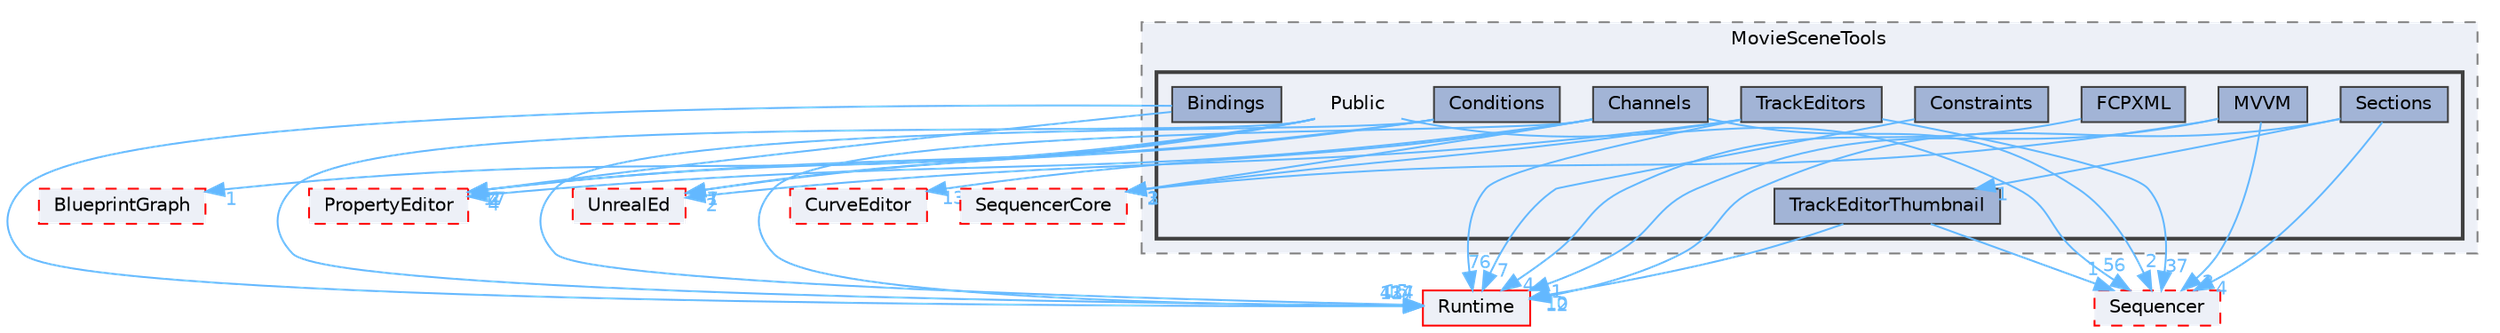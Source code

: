 digraph "Public"
{
 // INTERACTIVE_SVG=YES
 // LATEX_PDF_SIZE
  bgcolor="transparent";
  edge [fontname=Helvetica,fontsize=10,labelfontname=Helvetica,labelfontsize=10];
  node [fontname=Helvetica,fontsize=10,shape=box,height=0.2,width=0.4];
  compound=true
  subgraph clusterdir_f6360ebcadc36d5addb92556b5523cc9 {
    graph [ bgcolor="#edf0f7", pencolor="grey50", label="MovieSceneTools", fontname=Helvetica,fontsize=10 style="filled,dashed", URL="dir_f6360ebcadc36d5addb92556b5523cc9.html",tooltip=""]
  subgraph clusterdir_43728ba3afec409bb09a4e4296ee8bef {
    graph [ bgcolor="#edf0f7", pencolor="grey25", label="", fontname=Helvetica,fontsize=10 style="filled,bold", URL="dir_43728ba3afec409bb09a4e4296ee8bef.html",tooltip=""]
    dir_43728ba3afec409bb09a4e4296ee8bef [shape=plaintext, label="Public"];
  dir_93cf4a1d85eb825f143a550f7a78742f [label="Bindings", fillcolor="#a2b4d6", color="grey25", style="filled", URL="dir_93cf4a1d85eb825f143a550f7a78742f.html",tooltip=""];
  dir_fc5c6c3c6aa1363c4a0e84d2085eb0e3 [label="Channels", fillcolor="#a2b4d6", color="grey25", style="filled", URL="dir_fc5c6c3c6aa1363c4a0e84d2085eb0e3.html",tooltip=""];
  dir_d3a7533ea1a2d21eca68c9db230988cd [label="Conditions", fillcolor="#a2b4d6", color="grey25", style="filled", URL="dir_d3a7533ea1a2d21eca68c9db230988cd.html",tooltip=""];
  dir_a20306466062c68c5b3876afe99f7dc6 [label="Constraints", fillcolor="#a2b4d6", color="grey25", style="filled", URL="dir_a20306466062c68c5b3876afe99f7dc6.html",tooltip=""];
  dir_40ad2c4ddf0c374e77b3d5a524a655cd [label="FCPXML", fillcolor="#a2b4d6", color="grey25", style="filled", URL="dir_40ad2c4ddf0c374e77b3d5a524a655cd.html",tooltip=""];
  dir_e976cbb2200fcdf939d57368bd88ab8d [label="MVVM", fillcolor="#a2b4d6", color="grey25", style="filled", URL="dir_e976cbb2200fcdf939d57368bd88ab8d.html",tooltip=""];
  dir_7ddcd05343fb4b53f32be0ccbbf04731 [label="Sections", fillcolor="#a2b4d6", color="grey25", style="filled", URL="dir_7ddcd05343fb4b53f32be0ccbbf04731.html",tooltip=""];
  dir_36339b7b3ed3359ed074a1cb5c59416a [label="TrackEditors", fillcolor="#a2b4d6", color="grey25", style="filled", URL="dir_36339b7b3ed3359ed074a1cb5c59416a.html",tooltip=""];
  dir_64c558b555f14277b79df524092a34db [label="TrackEditorThumbnail", fillcolor="#a2b4d6", color="grey25", style="filled", URL="dir_64c558b555f14277b79df524092a34db.html",tooltip=""];
  }
  }
  dir_07202d6a488872d86cc8b4e35f26942a [label="CurveEditor", fillcolor="#edf0f7", color="red", style="filled,dashed", URL="dir_07202d6a488872d86cc8b4e35f26942a.html",tooltip=""];
  dir_686cc12b416cf73f5edcbcb3f53c90c9 [label="SequencerCore", fillcolor="#edf0f7", color="red", style="filled,dashed", URL="dir_686cc12b416cf73f5edcbcb3f53c90c9.html",tooltip=""];
  dir_6f9ff4717e5c801c32ad76358bc5c18a [label="BlueprintGraph", fillcolor="#edf0f7", color="red", style="filled,dashed", URL="dir_6f9ff4717e5c801c32ad76358bc5c18a.html",tooltip=""];
  dir_7536b172fbd480bfd146a1b1acd6856b [label="Runtime", fillcolor="#edf0f7", color="red", style="filled", URL="dir_7536b172fbd480bfd146a1b1acd6856b.html",tooltip=""];
  dir_d1fe7a7be36f79b0b0b08c66e8a279df [label="PropertyEditor", fillcolor="#edf0f7", color="red", style="filled,dashed", URL="dir_d1fe7a7be36f79b0b0b08c66e8a279df.html",tooltip=""];
  dir_d6dfe71a46de762e5d5df277eaa495c7 [label="UnrealEd", fillcolor="#edf0f7", color="red", style="filled,dashed", URL="dir_d6dfe71a46de762e5d5df277eaa495c7.html",tooltip=""];
  dir_ffaaa7186d986781bd19cdbd716255b4 [label="Sequencer", fillcolor="#edf0f7", color="red", style="filled,dashed", URL="dir_ffaaa7186d986781bd19cdbd716255b4.html",tooltip=""];
  dir_43728ba3afec409bb09a4e4296ee8bef->dir_6f9ff4717e5c801c32ad76358bc5c18a [headlabel="1", labeldistance=1.5 headhref="dir_000924_000103.html" href="dir_000924_000103.html" color="steelblue1" fontcolor="steelblue1"];
  dir_43728ba3afec409bb09a4e4296ee8bef->dir_7536b172fbd480bfd146a1b1acd6856b [headlabel="424", labeldistance=1.5 headhref="dir_000924_000984.html" href="dir_000924_000984.html" color="steelblue1" fontcolor="steelblue1"];
  dir_43728ba3afec409bb09a4e4296ee8bef->dir_d1fe7a7be36f79b0b0b08c66e8a279df [headlabel="17", labeldistance=1.5 headhref="dir_000924_000781.html" href="dir_000924_000781.html" color="steelblue1" fontcolor="steelblue1"];
  dir_43728ba3afec409bb09a4e4296ee8bef->dir_d6dfe71a46de762e5d5df277eaa495c7 [headlabel="7", labeldistance=1.5 headhref="dir_000924_001226.html" href="dir_000924_001226.html" color="steelblue1" fontcolor="steelblue1"];
  dir_43728ba3afec409bb09a4e4296ee8bef->dir_ffaaa7186d986781bd19cdbd716255b4 [headlabel="56", labeldistance=1.5 headhref="dir_000924_001014.html" href="dir_000924_001014.html" color="steelblue1" fontcolor="steelblue1"];
  dir_93cf4a1d85eb825f143a550f7a78742f->dir_7536b172fbd480bfd146a1b1acd6856b [headlabel="3", labeldistance=1.5 headhref="dir_000094_000984.html" href="dir_000094_000984.html" color="steelblue1" fontcolor="steelblue1"];
  dir_93cf4a1d85eb825f143a550f7a78742f->dir_d1fe7a7be36f79b0b0b08c66e8a279df [headlabel="2", labeldistance=1.5 headhref="dir_000094_000781.html" href="dir_000094_000781.html" color="steelblue1" fontcolor="steelblue1"];
  dir_fc5c6c3c6aa1363c4a0e84d2085eb0e3->dir_07202d6a488872d86cc8b4e35f26942a [headlabel="13", labeldistance=1.5 headhref="dir_000126_000273.html" href="dir_000126_000273.html" color="steelblue1" fontcolor="steelblue1"];
  dir_fc5c6c3c6aa1363c4a0e84d2085eb0e3->dir_686cc12b416cf73f5edcbcb3f53c90c9 [headlabel="1", labeldistance=1.5 headhref="dir_000126_001015.html" href="dir_000126_001015.html" color="steelblue1" fontcolor="steelblue1"];
  dir_fc5c6c3c6aa1363c4a0e84d2085eb0e3->dir_7536b172fbd480bfd146a1b1acd6856b [headlabel="117", labeldistance=1.5 headhref="dir_000126_000984.html" href="dir_000126_000984.html" color="steelblue1" fontcolor="steelblue1"];
  dir_fc5c6c3c6aa1363c4a0e84d2085eb0e3->dir_d1fe7a7be36f79b0b0b08c66e8a279df [headlabel="4", labeldistance=1.5 headhref="dir_000126_000781.html" href="dir_000126_000781.html" color="steelblue1" fontcolor="steelblue1"];
  dir_fc5c6c3c6aa1363c4a0e84d2085eb0e3->dir_ffaaa7186d986781bd19cdbd716255b4 [headlabel="2", labeldistance=1.5 headhref="dir_000126_001014.html" href="dir_000126_001014.html" color="steelblue1" fontcolor="steelblue1"];
  dir_d3a7533ea1a2d21eca68c9db230988cd->dir_7536b172fbd480bfd146a1b1acd6856b [headlabel="15", labeldistance=1.5 headhref="dir_000239_000984.html" href="dir_000239_000984.html" color="steelblue1" fontcolor="steelblue1"];
  dir_d3a7533ea1a2d21eca68c9db230988cd->dir_d1fe7a7be36f79b0b0b08c66e8a279df [headlabel="4", labeldistance=1.5 headhref="dir_000239_000781.html" href="dir_000239_000781.html" color="steelblue1" fontcolor="steelblue1"];
  dir_d3a7533ea1a2d21eca68c9db230988cd->dir_d6dfe71a46de762e5d5df277eaa495c7 [headlabel="1", labeldistance=1.5 headhref="dir_000239_001226.html" href="dir_000239_001226.html" color="steelblue1" fontcolor="steelblue1"];
  dir_a20306466062c68c5b3876afe99f7dc6->dir_7536b172fbd480bfd146a1b1acd6856b [headlabel="7", labeldistance=1.5 headhref="dir_000244_000984.html" href="dir_000244_000984.html" color="steelblue1" fontcolor="steelblue1"];
  dir_40ad2c4ddf0c374e77b3d5a524a655cd->dir_7536b172fbd480bfd146a1b1acd6856b [headlabel="4", labeldistance=1.5 headhref="dir_000394_000984.html" href="dir_000394_000984.html" color="steelblue1" fontcolor="steelblue1"];
  dir_e976cbb2200fcdf939d57368bd88ab8d->dir_686cc12b416cf73f5edcbcb3f53c90c9 [headlabel="2", labeldistance=1.5 headhref="dir_000678_001015.html" href="dir_000678_001015.html" color="steelblue1" fontcolor="steelblue1"];
  dir_e976cbb2200fcdf939d57368bd88ab8d->dir_ffaaa7186d986781bd19cdbd716255b4 [headlabel="2", labeldistance=1.5 headhref="dir_000678_001014.html" href="dir_000678_001014.html" color="steelblue1" fontcolor="steelblue1"];
  dir_e976cbb2200fcdf939d57368bd88ab8d->dir_7536b172fbd480bfd146a1b1acd6856b [headlabel="1", labeldistance=1.5 headhref="dir_000678_000984.html" href="dir_000678_000984.html" color="steelblue1" fontcolor="steelblue1"];
  dir_7ddcd05343fb4b53f32be0ccbbf04731->dir_64c558b555f14277b79df524092a34db [headlabel="1", labeldistance=1.5 headhref="dir_000999_001198.html" href="dir_000999_001198.html" color="steelblue1" fontcolor="steelblue1"];
  dir_7ddcd05343fb4b53f32be0ccbbf04731->dir_7536b172fbd480bfd146a1b1acd6856b [headlabel="12", labeldistance=1.5 headhref="dir_000999_000984.html" href="dir_000999_000984.html" color="steelblue1" fontcolor="steelblue1"];
  dir_7ddcd05343fb4b53f32be0ccbbf04731->dir_ffaaa7186d986781bd19cdbd716255b4 [headlabel="4", labeldistance=1.5 headhref="dir_000999_001014.html" href="dir_000999_001014.html" color="steelblue1" fontcolor="steelblue1"];
  dir_36339b7b3ed3359ed074a1cb5c59416a->dir_686cc12b416cf73f5edcbcb3f53c90c9 [headlabel="3", labeldistance=1.5 headhref="dir_001197_001015.html" href="dir_001197_001015.html" color="steelblue1" fontcolor="steelblue1"];
  dir_36339b7b3ed3359ed074a1cb5c59416a->dir_7536b172fbd480bfd146a1b1acd6856b [headlabel="76", labeldistance=1.5 headhref="dir_001197_000984.html" href="dir_001197_000984.html" color="steelblue1" fontcolor="steelblue1"];
  dir_36339b7b3ed3359ed074a1cb5c59416a->dir_d6dfe71a46de762e5d5df277eaa495c7 [headlabel="2", labeldistance=1.5 headhref="dir_001197_001226.html" href="dir_001197_001226.html" color="steelblue1" fontcolor="steelblue1"];
  dir_36339b7b3ed3359ed074a1cb5c59416a->dir_ffaaa7186d986781bd19cdbd716255b4 [headlabel="37", labeldistance=1.5 headhref="dir_001197_001014.html" href="dir_001197_001014.html" color="steelblue1" fontcolor="steelblue1"];
  dir_64c558b555f14277b79df524092a34db->dir_7536b172fbd480bfd146a1b1acd6856b [headlabel="10", labeldistance=1.5 headhref="dir_001198_000984.html" href="dir_001198_000984.html" color="steelblue1" fontcolor="steelblue1"];
  dir_64c558b555f14277b79df524092a34db->dir_ffaaa7186d986781bd19cdbd716255b4 [headlabel="1", labeldistance=1.5 headhref="dir_001198_001014.html" href="dir_001198_001014.html" color="steelblue1" fontcolor="steelblue1"];
}
